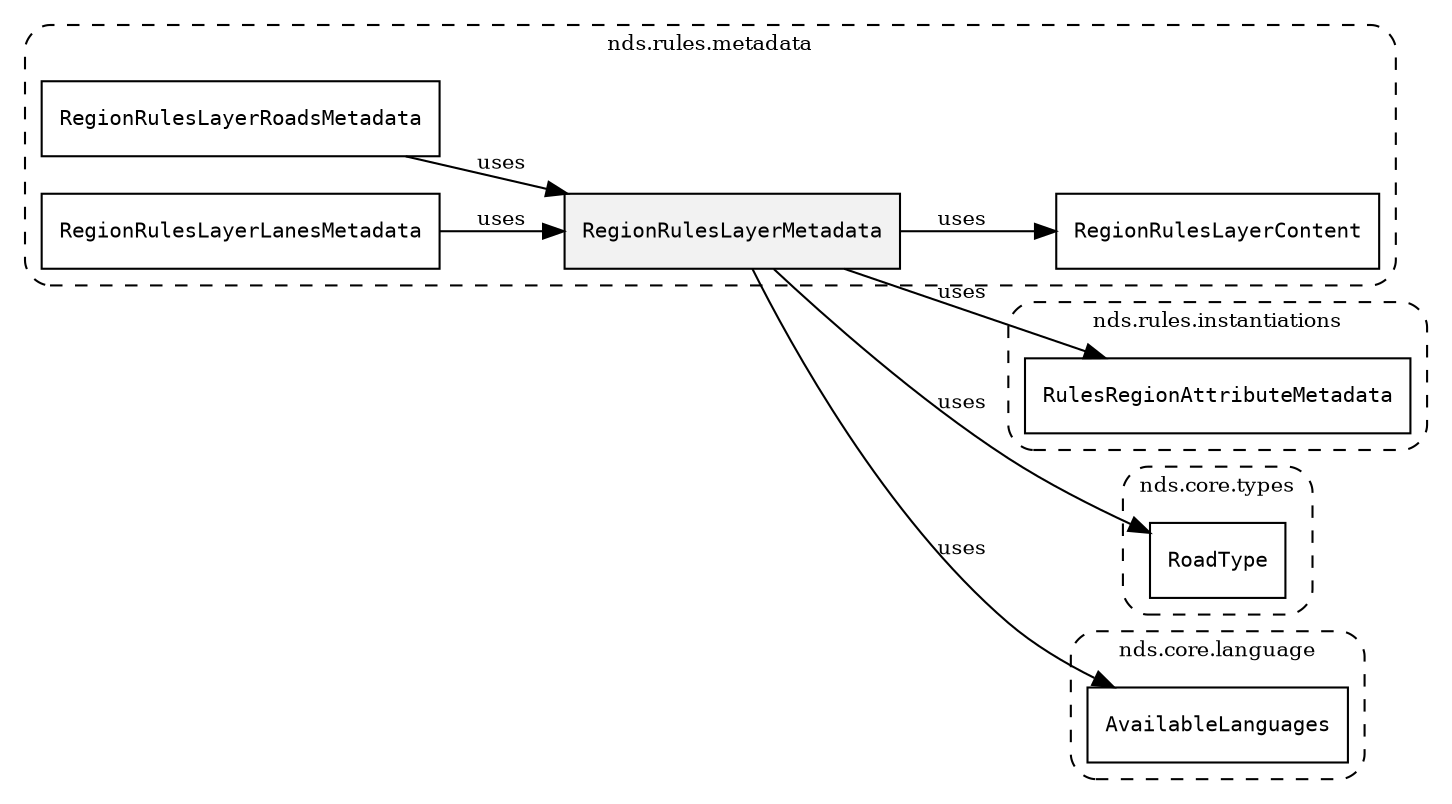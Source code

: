 /**
 * This dot file creates symbol collaboration diagram for RegionRulesLayerMetadata.
 */
digraph ZSERIO
{
    node [shape=box, fontsize=10];
    rankdir="LR";
    fontsize=10;
    tooltip="RegionRulesLayerMetadata collaboration diagram";

    subgraph "cluster_nds.rules.metadata"
    {
        style="dashed, rounded";
        label="nds.rules.metadata";
        tooltip="Package nds.rules.metadata";
        href="../../../content/packages/nds.rules.metadata.html#Package-nds-rules-metadata";
        target="_parent";

        "RegionRulesLayerMetadata" [style="filled", fillcolor="#0000000D", target="_parent", label=<<font face="monospace"><table align="center" border="0" cellspacing="0" cellpadding="0"><tr><td href="../../../content/packages/nds.rules.metadata.html#Structure-RegionRulesLayerMetadata" title="Structure defined in nds.rules.metadata">RegionRulesLayerMetadata</td></tr></table></font>>];
        "RegionRulesLayerContent" [target="_parent", label=<<font face="monospace"><table align="center" border="0" cellspacing="0" cellpadding="0"><tr><td href="../../../content/packages/nds.rules.metadata.html#Bitmask-RegionRulesLayerContent" title="Bitmask defined in nds.rules.metadata">RegionRulesLayerContent</td></tr></table></font>>];
        "RegionRulesLayerRoadsMetadata" [target="_parent", label=<<font face="monospace"><table align="center" border="0" cellspacing="0" cellpadding="0"><tr><td href="../../../content/packages/nds.rules.metadata.html#Subtype-RegionRulesLayerRoadsMetadata" title="Subtype defined in nds.rules.metadata">RegionRulesLayerRoadsMetadata</td></tr></table></font>>];
        "RegionRulesLayerLanesMetadata" [target="_parent", label=<<font face="monospace"><table align="center" border="0" cellspacing="0" cellpadding="0"><tr><td href="../../../content/packages/nds.rules.metadata.html#Subtype-RegionRulesLayerLanesMetadata" title="Subtype defined in nds.rules.metadata">RegionRulesLayerLanesMetadata</td></tr></table></font>>];
    }

    subgraph "cluster_nds.rules.instantiations"
    {
        style="dashed, rounded";
        label="nds.rules.instantiations";
        tooltip="Package nds.rules.instantiations";
        href="../../../content/packages/nds.rules.instantiations.html#Package-nds-rules-instantiations";
        target="_parent";

        "RulesRegionAttributeMetadata" [target="_parent", label=<<font face="monospace"><table align="center" border="0" cellspacing="0" cellpadding="0"><tr><td href="../../../content/packages/nds.rules.instantiations.html#InstantiateType-RulesRegionAttributeMetadata" title="InstantiateType defined in nds.rules.instantiations">RulesRegionAttributeMetadata</td></tr></table></font>>];
    }

    subgraph "cluster_nds.core.types"
    {
        style="dashed, rounded";
        label="nds.core.types";
        tooltip="Package nds.core.types";
        href="../../../content/packages/nds.core.types.html#Package-nds-core-types";
        target="_parent";

        "RoadType" [target="_parent", label=<<font face="monospace"><table align="center" border="0" cellspacing="0" cellpadding="0"><tr><td href="../../../content/packages/nds.core.types.html#Structure-RoadType" title="Structure defined in nds.core.types">RoadType</td></tr></table></font>>];
    }

    subgraph "cluster_nds.core.language"
    {
        style="dashed, rounded";
        label="nds.core.language";
        tooltip="Package nds.core.language";
        href="../../../content/packages/nds.core.language.html#Package-nds-core-language";
        target="_parent";

        "AvailableLanguages" [target="_parent", label=<<font face="monospace"><table align="center" border="0" cellspacing="0" cellpadding="0"><tr><td href="../../../content/packages/nds.core.language.html#Structure-AvailableLanguages" title="Structure defined in nds.core.language">AvailableLanguages</td></tr></table></font>>];
    }

    "RegionRulesLayerMetadata" -> "RegionRulesLayerContent" [label="uses", fontsize=10];
    "RegionRulesLayerMetadata" -> "RulesRegionAttributeMetadata" [label="uses", fontsize=10];
    "RegionRulesLayerMetadata" -> "RoadType" [label="uses", fontsize=10];
    "RegionRulesLayerMetadata" -> "AvailableLanguages" [label="uses", fontsize=10];
    "RegionRulesLayerRoadsMetadata" -> "RegionRulesLayerMetadata" [label="uses", fontsize=10];
    "RegionRulesLayerLanesMetadata" -> "RegionRulesLayerMetadata" [label="uses", fontsize=10];
}

